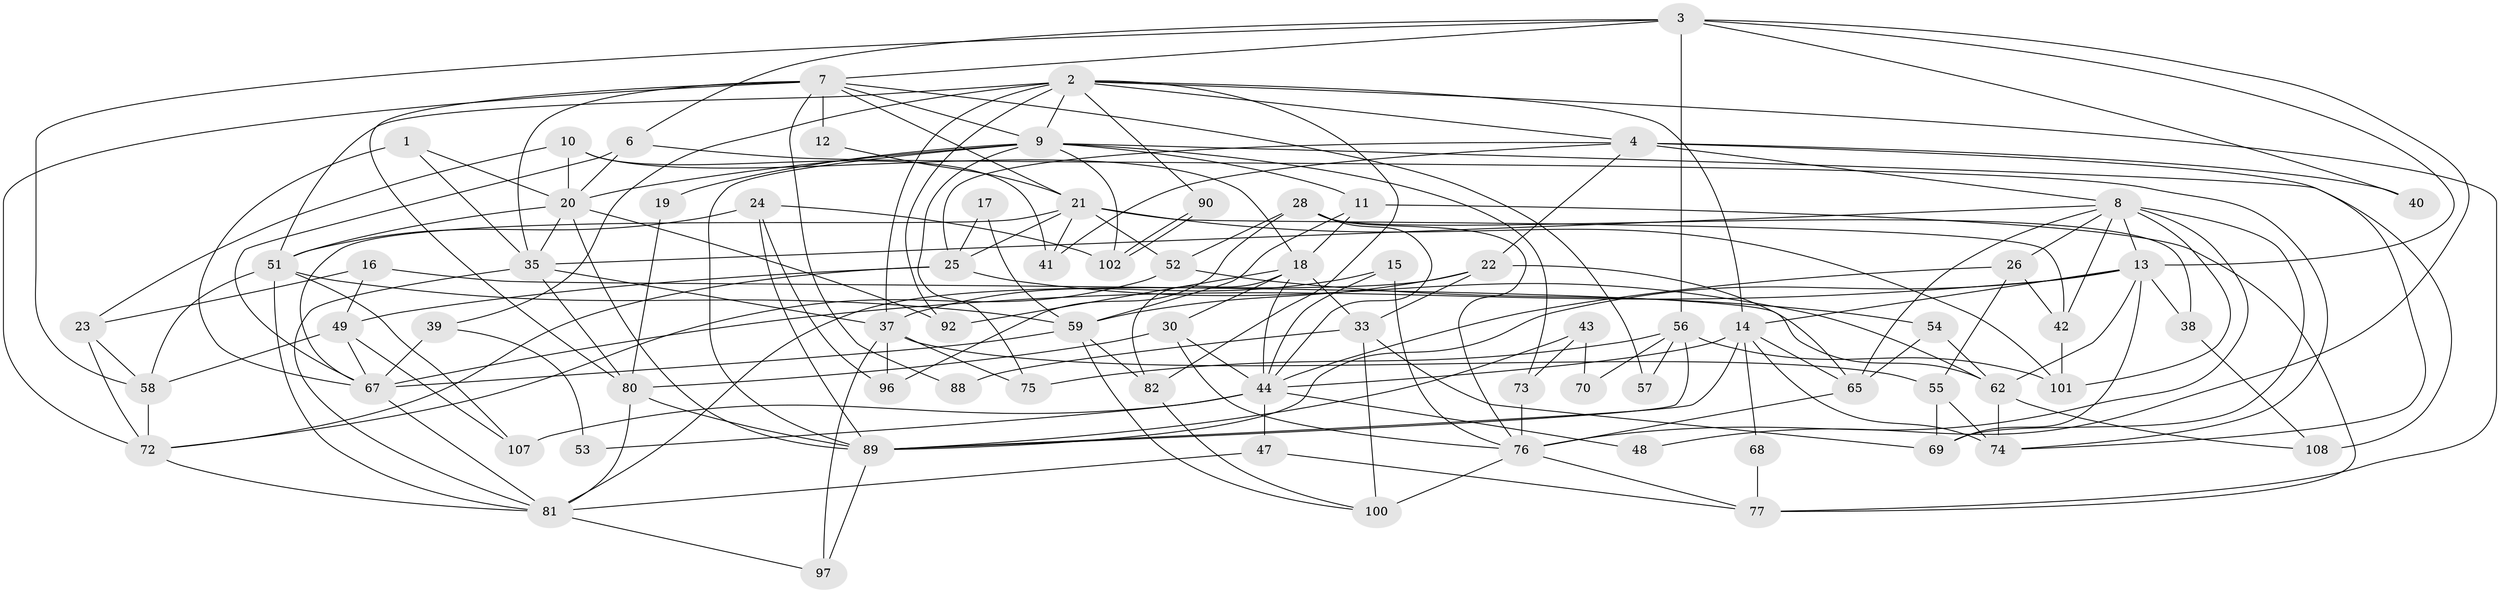 // original degree distribution, {3: 0.26851851851851855, 5: 0.19444444444444445, 4: 0.2777777777777778, 2: 0.12962962962962962, 7: 0.037037037037037035, 6: 0.07407407407407407, 8: 0.018518518518518517}
// Generated by graph-tools (version 1.1) at 2025/11/02/27/25 16:11:16]
// undirected, 75 vertices, 181 edges
graph export_dot {
graph [start="1"]
  node [color=gray90,style=filled];
  1;
  2 [super="+36"];
  3 [super="+5"];
  4 [super="+83"];
  6;
  7 [super="+61"];
  8 [super="+84"];
  9 [super="+66"];
  10;
  11 [super="+91"];
  12;
  13 [super="+32"];
  14 [super="+63"];
  15;
  16 [super="+105"];
  17;
  18 [super="+31"];
  19;
  20 [super="+29"];
  21 [super="+46"];
  22 [super="+34"];
  23;
  24;
  25 [super="+27"];
  26;
  28 [super="+94"];
  30;
  33 [super="+99"];
  35 [super="+78"];
  37 [super="+60"];
  38;
  39;
  40;
  41;
  42 [super="+45"];
  43;
  44 [super="+98"];
  47 [super="+50"];
  48;
  49 [super="+79"];
  51 [super="+86"];
  52 [super="+104"];
  53;
  54;
  55;
  56 [super="+103"];
  57;
  58;
  59 [super="+64"];
  62;
  65;
  67 [super="+71"];
  68;
  69;
  70;
  72 [super="+85"];
  73;
  74;
  75;
  76 [super="+87"];
  77;
  80;
  81 [super="+95"];
  82 [super="+93"];
  88;
  89 [super="+106"];
  90;
  92;
  96;
  97;
  100;
  101;
  102;
  107;
  108;
  1 -- 20;
  1 -- 67;
  1 -- 35;
  2 -- 51;
  2 -- 9;
  2 -- 4;
  2 -- 14;
  2 -- 82;
  2 -- 37;
  2 -- 39;
  2 -- 90;
  2 -- 92;
  2 -- 77;
  3 -- 7;
  3 -- 13;
  3 -- 48;
  3 -- 56;
  3 -- 6;
  3 -- 40;
  3 -- 58;
  4 -- 74;
  4 -- 40;
  4 -- 8;
  4 -- 41;
  4 -- 25;
  4 -- 22;
  6 -- 74;
  6 -- 20;
  6 -- 67;
  7 -- 80;
  7 -- 35;
  7 -- 21;
  7 -- 88;
  7 -- 9;
  7 -- 12;
  7 -- 57;
  7 -- 72;
  8 -- 26;
  8 -- 101;
  8 -- 65;
  8 -- 35;
  8 -- 69;
  8 -- 42;
  8 -- 76 [weight=2];
  8 -- 13;
  9 -- 73;
  9 -- 102;
  9 -- 11;
  9 -- 75;
  9 -- 108;
  9 -- 19;
  9 -- 20;
  9 -- 89;
  10 -- 41;
  10 -- 20;
  10 -- 18;
  10 -- 23;
  11 -- 18;
  11 -- 59;
  11 -- 77;
  12 -- 21;
  13 -- 14;
  13 -- 38;
  13 -- 69;
  13 -- 89;
  13 -- 62;
  13 -- 67;
  14 -- 65;
  14 -- 74;
  14 -- 68;
  14 -- 44;
  14 -- 89;
  15 -- 76;
  15 -- 44;
  15 -- 37;
  16 -- 23;
  16 -- 49;
  16 -- 62;
  17 -- 25;
  17 -- 59;
  18 -- 92;
  18 -- 33;
  18 -- 82;
  18 -- 44;
  18 -- 30;
  19 -- 80;
  20 -- 35;
  20 -- 89;
  20 -- 92;
  20 -- 51;
  21 -- 52;
  21 -- 41;
  21 -- 67;
  21 -- 101;
  21 -- 25;
  21 -- 42;
  22 -- 59;
  22 -- 33;
  22 -- 81;
  22 -- 65;
  23 -- 72;
  23 -- 58;
  24 -- 102;
  24 -- 96;
  24 -- 89;
  24 -- 51;
  25 -- 49;
  25 -- 72;
  25 -- 62;
  26 -- 55;
  26 -- 42;
  26 -- 44;
  28 -- 52;
  28 -- 76;
  28 -- 96;
  28 -- 38;
  28 -- 44;
  30 -- 80;
  30 -- 76;
  30 -- 44;
  33 -- 100 [weight=2];
  33 -- 88;
  33 -- 69;
  35 -- 80;
  35 -- 81;
  35 -- 37;
  37 -- 97;
  37 -- 55;
  37 -- 75;
  37 -- 96;
  38 -- 108;
  39 -- 53;
  39 -- 67;
  42 -- 101;
  43 -- 73;
  43 -- 70;
  43 -- 89;
  44 -- 48;
  44 -- 53;
  44 -- 107;
  44 -- 47;
  47 -- 81;
  47 -- 77;
  49 -- 58;
  49 -- 107;
  49 -- 67;
  51 -- 58;
  51 -- 107;
  51 -- 81;
  51 -- 59;
  52 -- 54;
  52 -- 72;
  54 -- 62;
  54 -- 65;
  55 -- 69;
  55 -- 74;
  56 -- 75;
  56 -- 70;
  56 -- 57;
  56 -- 101;
  56 -- 89;
  58 -- 72;
  59 -- 67;
  59 -- 100;
  59 -- 82;
  62 -- 74;
  62 -- 108;
  65 -- 76;
  67 -- 81;
  68 -- 77;
  72 -- 81;
  73 -- 76;
  76 -- 100;
  76 -- 77;
  80 -- 89;
  80 -- 81;
  81 -- 97;
  82 -- 100;
  89 -- 97;
  90 -- 102;
  90 -- 102;
}

